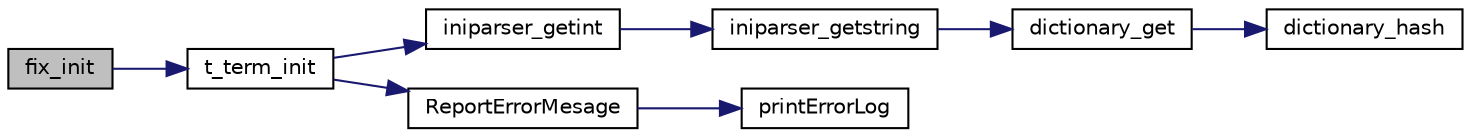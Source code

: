 digraph "fix_init"
{
  edge [fontname="Helvetica",fontsize="10",labelfontname="Helvetica",labelfontsize="10"];
  node [fontname="Helvetica",fontsize="10",shape=record];
  rankdir="LR";
  Node1 [label="fix_init",height=0.2,width=0.4,color="black", fillcolor="grey75", style="filled", fontcolor="black"];
  Node1 -> Node2 [color="midnightblue",fontsize="10",style="solid",fontname="Helvetica"];
  Node2 [label="t_term_init",height=0.2,width=0.4,color="black", fillcolor="white", style="filled",URL="$thermostat_8c.html#af123f3443ee2054416e5a9fc2b37035a",tooltip="Initialize the structure t_term. "];
  Node2 -> Node3 [color="midnightblue",fontsize="10",style="solid",fontname="Helvetica"];
  Node3 [label="iniparser_getint",height=0.2,width=0.4,color="black", fillcolor="white", style="filled",URL="$iniparser_8c.html#a694eb1110f4200db8648820a0bb405fa",tooltip="Get the string associated to a key, convert to an int. "];
  Node3 -> Node4 [color="midnightblue",fontsize="10",style="solid",fontname="Helvetica"];
  Node4 [label="iniparser_getstring",height=0.2,width=0.4,color="black", fillcolor="white", style="filled",URL="$iniparser_8c.html#a7894f8480e1f254d4a1b4a31bdc51b46",tooltip="Get the string associated to a key. "];
  Node4 -> Node5 [color="midnightblue",fontsize="10",style="solid",fontname="Helvetica"];
  Node5 [label="dictionary_get",height=0.2,width=0.4,color="black", fillcolor="white", style="filled",URL="$dictionary_8c.html#a967311464f457bcb8150ce981ef3c6dd",tooltip="Get a value from a dictionary. "];
  Node5 -> Node6 [color="midnightblue",fontsize="10",style="solid",fontname="Helvetica"];
  Node6 [label="dictionary_hash",height=0.2,width=0.4,color="black", fillcolor="white", style="filled",URL="$dictionary_8c.html#a7c1ef0a729e668d1e8d6a7e774feaf2e",tooltip="Compute the hash key for a string. "];
  Node2 -> Node7 [color="midnightblue",fontsize="10",style="solid",fontname="Helvetica"];
  Node7 [label="ReportErrorMesage",height=0.2,width=0.4,color="black", fillcolor="white", style="filled",URL="$log_8c.html#a77b29ce4dcc3e3670bc20d4448f03123",tooltip="Report from Error message to stderr and to log file. "];
  Node7 -> Node8 [color="midnightblue",fontsize="10",style="solid",fontname="Helvetica"];
  Node8 [label="printErrorLog",height=0.2,width=0.4,color="black", fillcolor="white", style="filled",URL="$log_8c.html#aedaf8d67bc16ed5663479b8ecc63478b",tooltip="print error message to to log file "];
}
